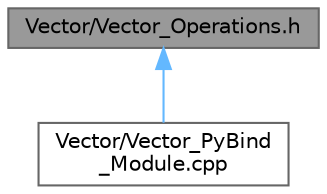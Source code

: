digraph "Vector/Vector_Operations.h"
{
 // INTERACTIVE_SVG=YES
 // LATEX_PDF_SIZE
  bgcolor="transparent";
  edge [fontname=Helvetica,fontsize=10,labelfontname=Helvetica,labelfontsize=10];
  node [fontname=Helvetica,fontsize=10,shape=box,height=0.2,width=0.4];
  Node1 [id="Node000001",label="Vector/Vector_Operations.h",height=0.2,width=0.4,color="gray40", fillcolor="grey60", style="filled", fontcolor="black",tooltip="Vector operations in PySYCL. These operations receive two individual vectors and return a single vect..."];
  Node1 -> Node2 [id="edge1_Node000001_Node000002",dir="back",color="steelblue1",style="solid",tooltip=" "];
  Node2 [id="Node000002",label="Vector/Vector_PyBind\l_Module.cpp",height=0.2,width=0.4,color="grey40", fillcolor="white", style="filled",URL="$_vector___py_bind___module_8cpp.html",tooltip="Python module for vector in PySYCL."];
}
